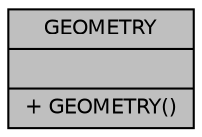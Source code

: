 digraph "GEOMETRY"
{
 // INTERACTIVE_SVG=YES
  bgcolor="transparent";
  edge [fontname="Helvetica",fontsize="10",labelfontname="Helvetica",labelfontsize="10"];
  node [fontname="Helvetica",fontsize="10",shape=record];
  Node1 [label="{GEOMETRY\n||+ GEOMETRY()\l}",height=0.2,width=0.4,color="black", fillcolor="grey75", style="filled" fontcolor="black"];
}
